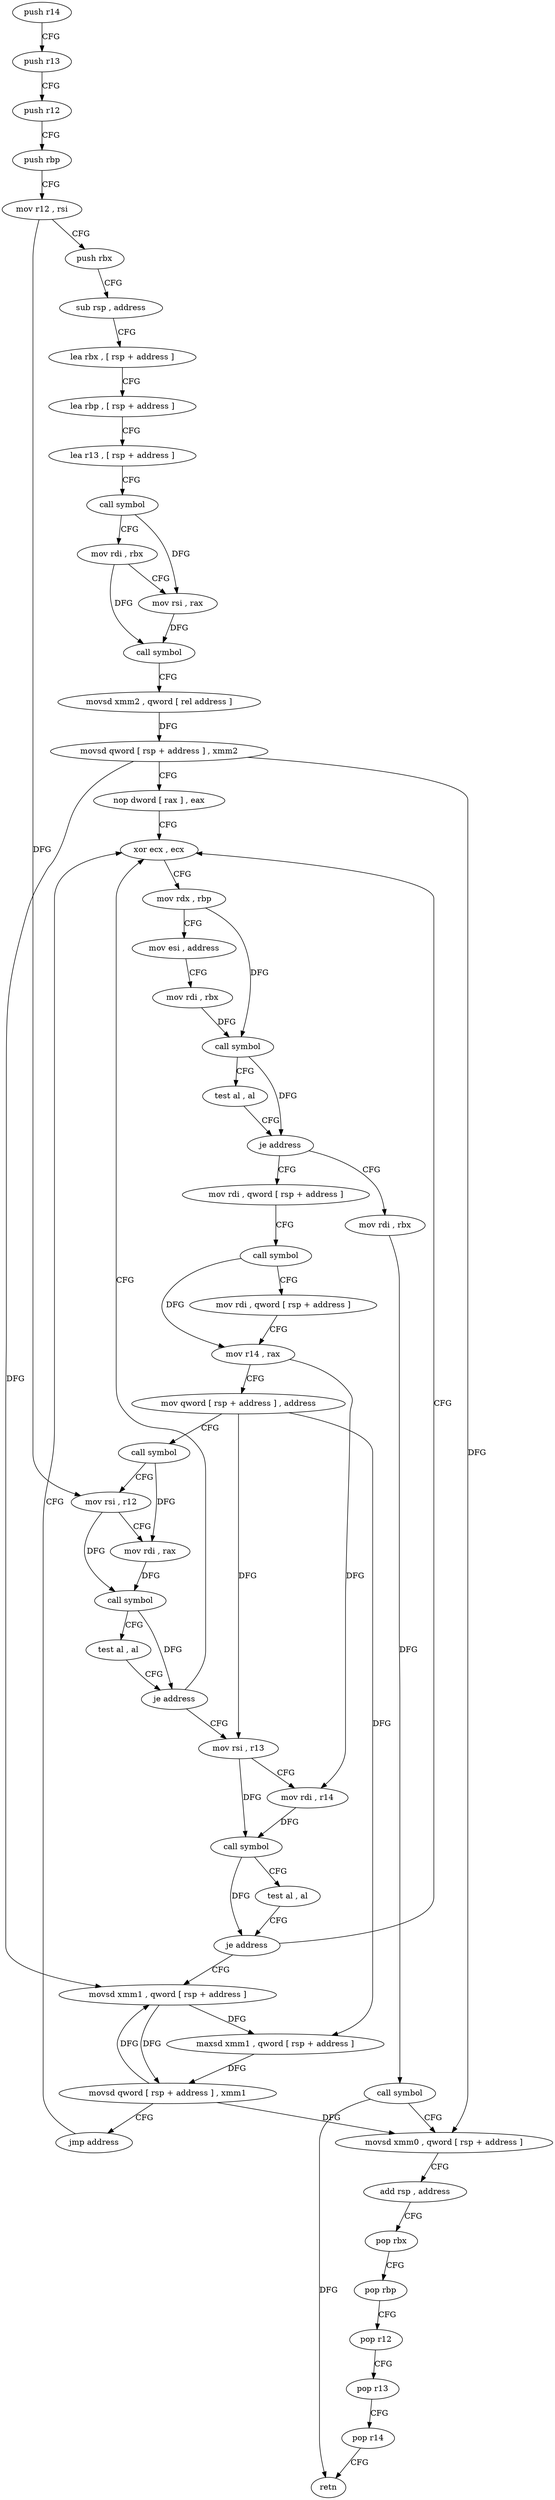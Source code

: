 digraph "func" {
"152704" [label = "push r14" ]
"152706" [label = "push r13" ]
"152708" [label = "push r12" ]
"152710" [label = "push rbp" ]
"152711" [label = "mov r12 , rsi" ]
"152714" [label = "push rbx" ]
"152715" [label = "sub rsp , address" ]
"152719" [label = "lea rbx , [ rsp + address ]" ]
"152724" [label = "lea rbp , [ rsp + address ]" ]
"152729" [label = "lea r13 , [ rsp + address ]" ]
"152734" [label = "call symbol" ]
"152739" [label = "mov rdi , rbx" ]
"152742" [label = "mov rsi , rax" ]
"152745" [label = "call symbol" ]
"152750" [label = "movsd xmm2 , qword [ rel address ]" ]
"152758" [label = "movsd qword [ rsp + address ] , xmm2" ]
"152764" [label = "nop dword [ rax ] , eax" ]
"152768" [label = "xor ecx , ecx" ]
"152880" [label = "mov rdi , rbx" ]
"152883" [label = "call symbol" ]
"152888" [label = "movsd xmm0 , qword [ rsp + address ]" ]
"152894" [label = "add rsp , address" ]
"152898" [label = "pop rbx" ]
"152899" [label = "pop rbp" ]
"152900" [label = "pop r12" ]
"152902" [label = "pop r13" ]
"152904" [label = "pop r14" ]
"152906" [label = "retn" ]
"152790" [label = "mov rdi , qword [ rsp + address ]" ]
"152795" [label = "call symbol" ]
"152800" [label = "mov rdi , qword [ rsp + address ]" ]
"152805" [label = "mov r14 , rax" ]
"152808" [label = "mov qword [ rsp + address ] , address" ]
"152817" [label = "call symbol" ]
"152822" [label = "mov rsi , r12" ]
"152825" [label = "mov rdi , rax" ]
"152828" [label = "call symbol" ]
"152833" [label = "test al , al" ]
"152835" [label = "je address" ]
"152837" [label = "mov rsi , r13" ]
"152770" [label = "mov rdx , rbp" ]
"152773" [label = "mov esi , address" ]
"152778" [label = "mov rdi , rbx" ]
"152781" [label = "call symbol" ]
"152786" [label = "test al , al" ]
"152788" [label = "je address" ]
"152840" [label = "mov rdi , r14" ]
"152843" [label = "call symbol" ]
"152848" [label = "test al , al" ]
"152850" [label = "je address" ]
"152852" [label = "movsd xmm1 , qword [ rsp + address ]" ]
"152858" [label = "maxsd xmm1 , qword [ rsp + address ]" ]
"152864" [label = "movsd qword [ rsp + address ] , xmm1" ]
"152870" [label = "jmp address" ]
"152704" -> "152706" [ label = "CFG" ]
"152706" -> "152708" [ label = "CFG" ]
"152708" -> "152710" [ label = "CFG" ]
"152710" -> "152711" [ label = "CFG" ]
"152711" -> "152714" [ label = "CFG" ]
"152711" -> "152822" [ label = "DFG" ]
"152714" -> "152715" [ label = "CFG" ]
"152715" -> "152719" [ label = "CFG" ]
"152719" -> "152724" [ label = "CFG" ]
"152724" -> "152729" [ label = "CFG" ]
"152729" -> "152734" [ label = "CFG" ]
"152734" -> "152739" [ label = "CFG" ]
"152734" -> "152742" [ label = "DFG" ]
"152739" -> "152742" [ label = "CFG" ]
"152739" -> "152745" [ label = "DFG" ]
"152742" -> "152745" [ label = "DFG" ]
"152745" -> "152750" [ label = "CFG" ]
"152750" -> "152758" [ label = "DFG" ]
"152758" -> "152764" [ label = "CFG" ]
"152758" -> "152888" [ label = "DFG" ]
"152758" -> "152852" [ label = "DFG" ]
"152764" -> "152768" [ label = "CFG" ]
"152768" -> "152770" [ label = "CFG" ]
"152880" -> "152883" [ label = "DFG" ]
"152883" -> "152888" [ label = "CFG" ]
"152883" -> "152906" [ label = "DFG" ]
"152888" -> "152894" [ label = "CFG" ]
"152894" -> "152898" [ label = "CFG" ]
"152898" -> "152899" [ label = "CFG" ]
"152899" -> "152900" [ label = "CFG" ]
"152900" -> "152902" [ label = "CFG" ]
"152902" -> "152904" [ label = "CFG" ]
"152904" -> "152906" [ label = "CFG" ]
"152790" -> "152795" [ label = "CFG" ]
"152795" -> "152800" [ label = "CFG" ]
"152795" -> "152805" [ label = "DFG" ]
"152800" -> "152805" [ label = "CFG" ]
"152805" -> "152808" [ label = "CFG" ]
"152805" -> "152840" [ label = "DFG" ]
"152808" -> "152817" [ label = "CFG" ]
"152808" -> "152858" [ label = "DFG" ]
"152808" -> "152837" [ label = "DFG" ]
"152817" -> "152822" [ label = "CFG" ]
"152817" -> "152825" [ label = "DFG" ]
"152822" -> "152825" [ label = "CFG" ]
"152822" -> "152828" [ label = "DFG" ]
"152825" -> "152828" [ label = "DFG" ]
"152828" -> "152833" [ label = "CFG" ]
"152828" -> "152835" [ label = "DFG" ]
"152833" -> "152835" [ label = "CFG" ]
"152835" -> "152768" [ label = "CFG" ]
"152835" -> "152837" [ label = "CFG" ]
"152837" -> "152840" [ label = "CFG" ]
"152837" -> "152843" [ label = "DFG" ]
"152770" -> "152773" [ label = "CFG" ]
"152770" -> "152781" [ label = "DFG" ]
"152773" -> "152778" [ label = "CFG" ]
"152778" -> "152781" [ label = "DFG" ]
"152781" -> "152786" [ label = "CFG" ]
"152781" -> "152788" [ label = "DFG" ]
"152786" -> "152788" [ label = "CFG" ]
"152788" -> "152880" [ label = "CFG" ]
"152788" -> "152790" [ label = "CFG" ]
"152840" -> "152843" [ label = "DFG" ]
"152843" -> "152848" [ label = "CFG" ]
"152843" -> "152850" [ label = "DFG" ]
"152848" -> "152850" [ label = "CFG" ]
"152850" -> "152768" [ label = "CFG" ]
"152850" -> "152852" [ label = "CFG" ]
"152852" -> "152858" [ label = "DFG" ]
"152852" -> "152864" [ label = "DFG" ]
"152858" -> "152864" [ label = "DFG" ]
"152864" -> "152870" [ label = "CFG" ]
"152864" -> "152888" [ label = "DFG" ]
"152864" -> "152852" [ label = "DFG" ]
"152870" -> "152768" [ label = "CFG" ]
}
